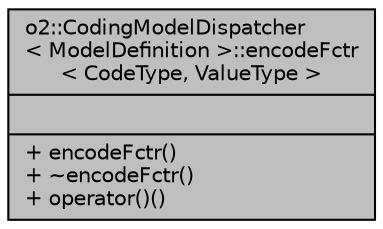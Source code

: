 digraph "o2::CodingModelDispatcher&lt; ModelDefinition &gt;::encodeFctr&lt; CodeType, ValueType &gt;"
{
 // INTERACTIVE_SVG=YES
  bgcolor="transparent";
  edge [fontname="Helvetica",fontsize="10",labelfontname="Helvetica",labelfontsize="10"];
  node [fontname="Helvetica",fontsize="10",shape=record];
  Node1 [label="{o2::CodingModelDispatcher\l\< ModelDefinition \>::encodeFctr\l\< CodeType, ValueType \>\n||+ encodeFctr()\l+ ~encodeFctr()\l+ operator()()\l}",height=0.2,width=0.4,color="black", fillcolor="grey75", style="filled" fontcolor="black"];
}
